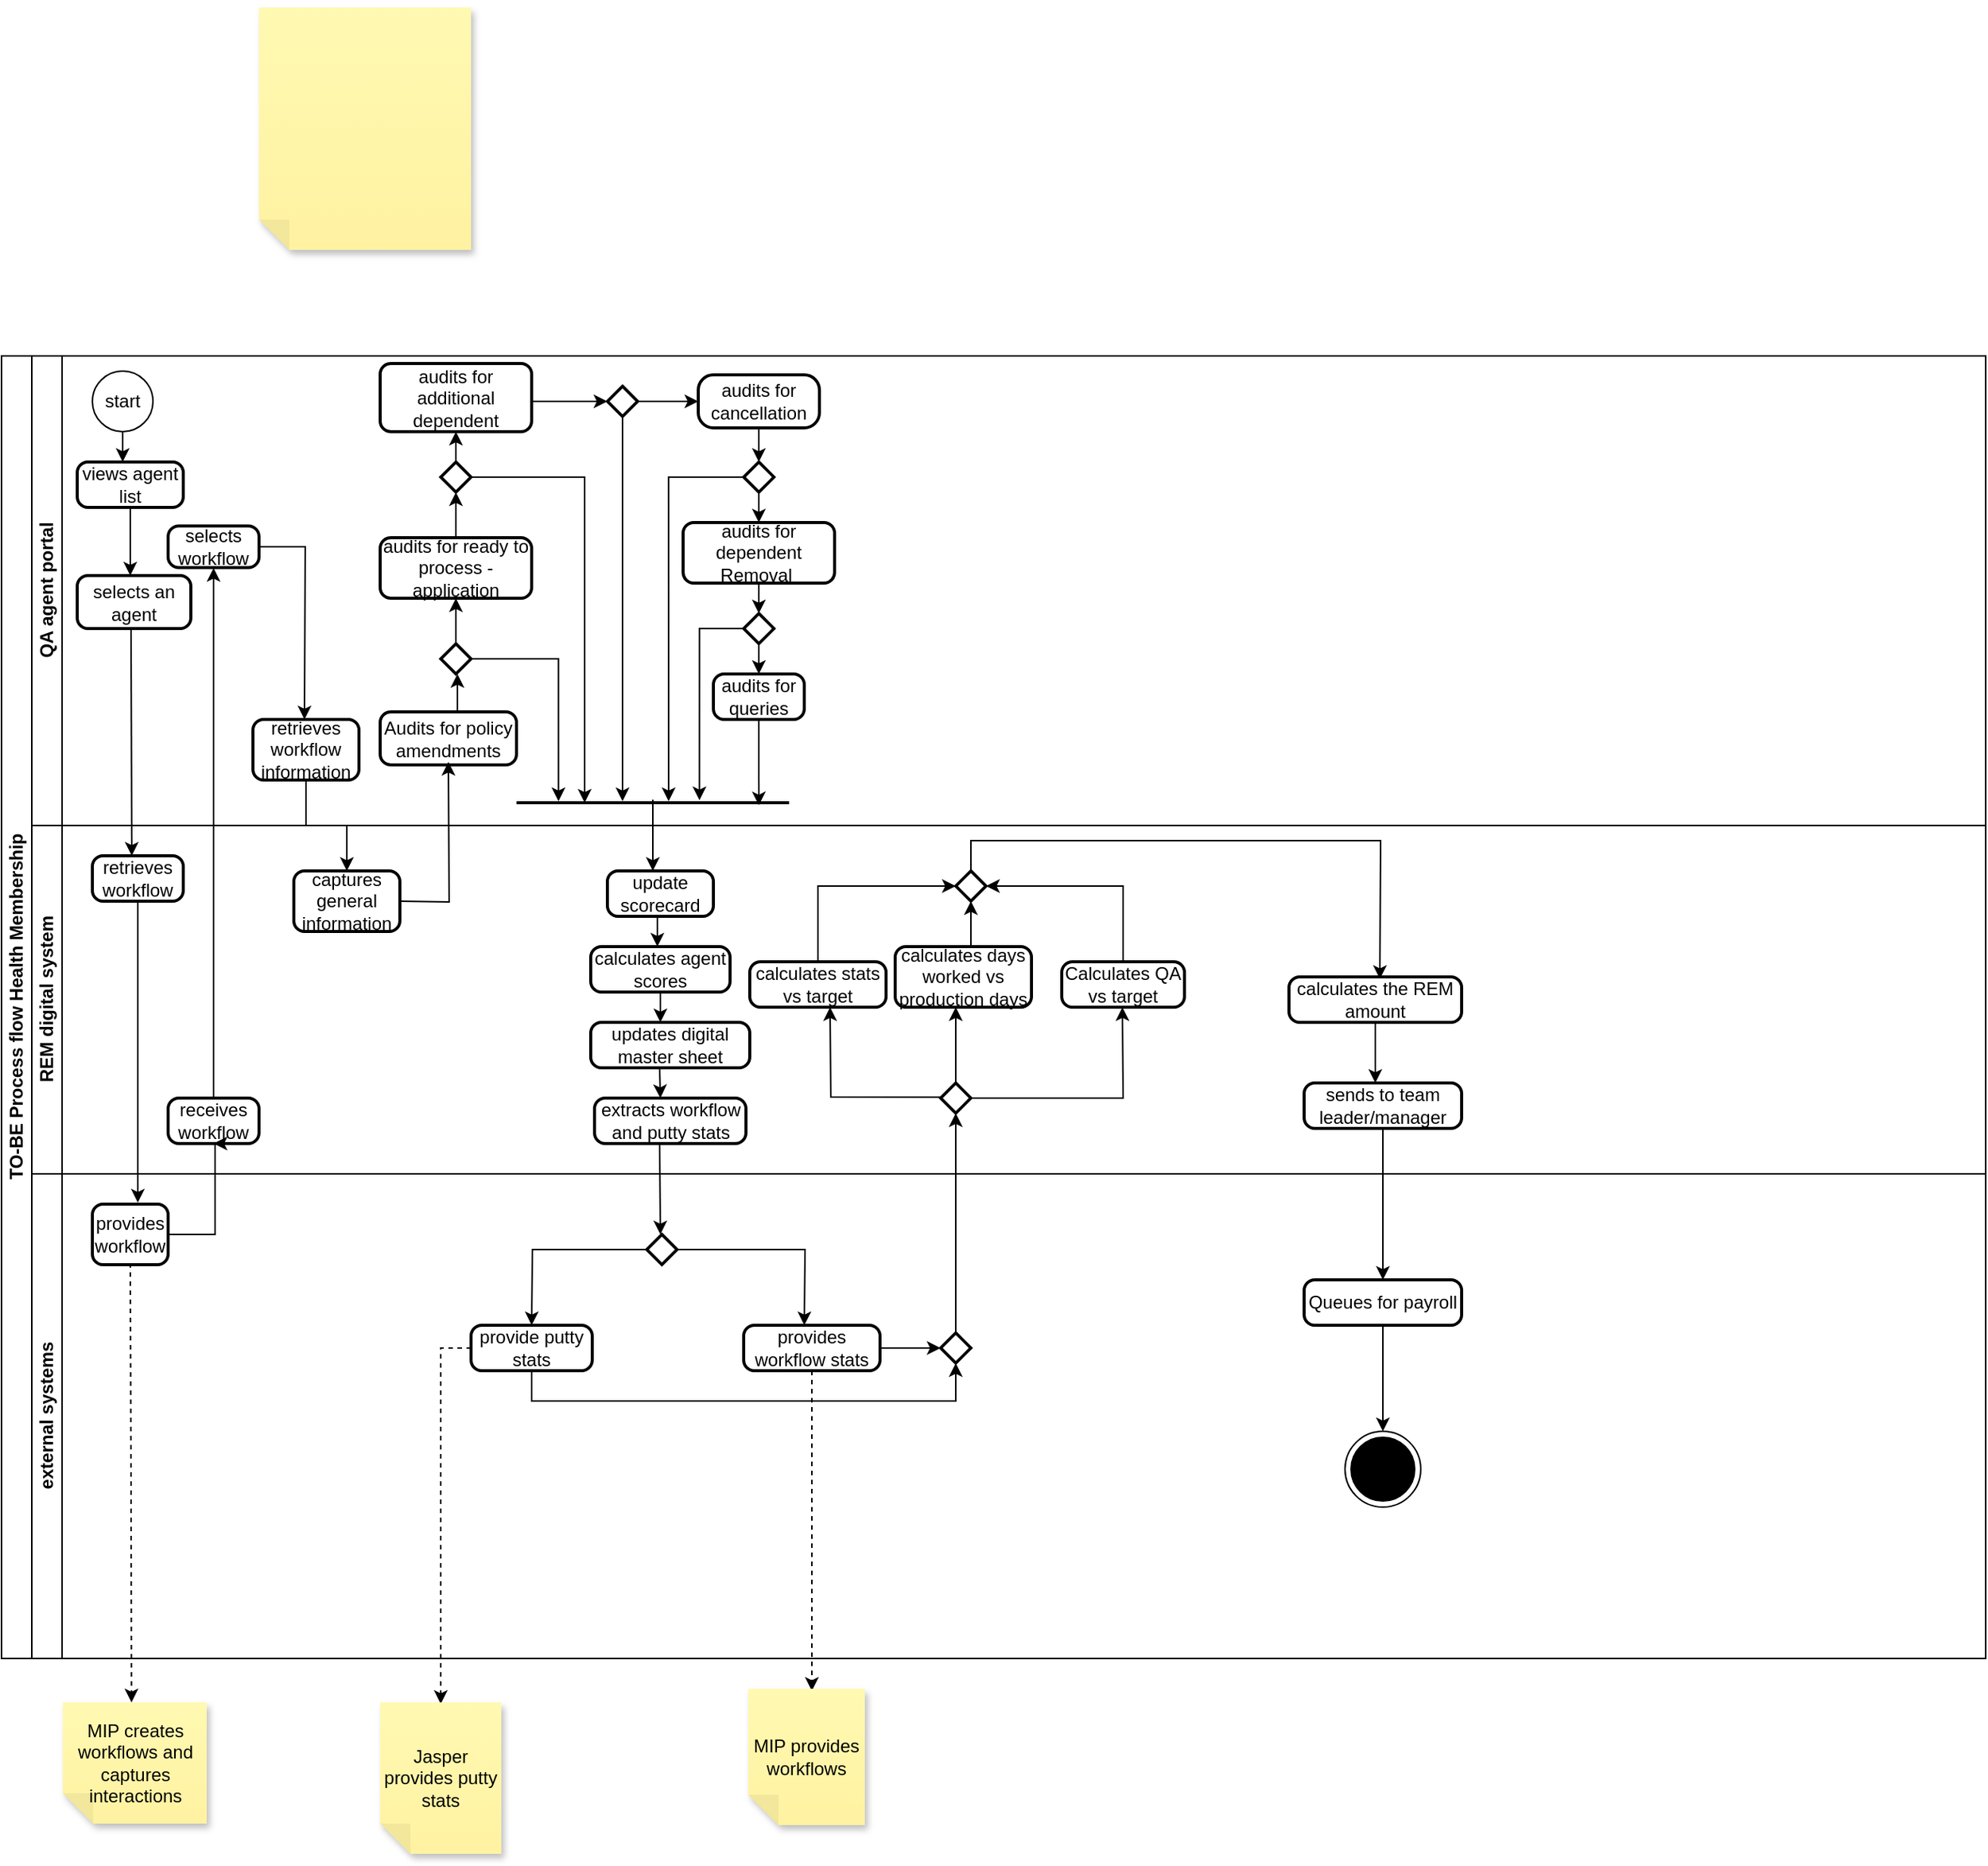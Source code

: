 <mxfile version="26.0.11">
  <diagram name="Page-1" id="Mo5LXh9xZfSiJ2UVL5K4">
    <mxGraphModel dx="794" dy="1554" grid="1" gridSize="10" guides="1" tooltips="1" connect="1" arrows="1" fold="1" page="1" pageScale="1" pageWidth="850" pageHeight="1100" math="0" shadow="0">
      <root>
        <mxCell id="0" />
        <mxCell id="1" parent="0" />
        <mxCell id="3YAbdTH7UzKuv2VdQoLU-1" value="TO-BE Process flow Health Membership" style="swimlane;html=1;childLayout=stackLayout;resizeParent=1;resizeParentMax=0;horizontal=0;startSize=20;horizontalStack=0;" parent="1" vertex="1">
          <mxGeometry x="60" y="190" width="1310" height="860" as="geometry" />
        </mxCell>
        <mxCell id="3YAbdTH7UzKuv2VdQoLU-2" value="QA agent portal" style="swimlane;html=1;startSize=20;horizontal=0;" parent="3YAbdTH7UzKuv2VdQoLU-1" vertex="1">
          <mxGeometry x="20" width="1290" height="310" as="geometry" />
        </mxCell>
        <mxCell id="YWEc_yPuf_eXvl1y4lAa-35" style="edgeStyle=orthogonalEdgeStyle;rounded=0;orthogonalLoop=1;jettySize=auto;html=1;exitX=0.5;exitY=1;exitDx=0;exitDy=0;" parent="3YAbdTH7UzKuv2VdQoLU-2" source="YWEc_yPuf_eXvl1y4lAa-24" edge="1">
          <mxGeometry relative="1" as="geometry">
            <mxPoint x="60" y="70" as="targetPoint" />
          </mxGeometry>
        </mxCell>
        <mxCell id="YWEc_yPuf_eXvl1y4lAa-24" value="start" style="ellipse;whiteSpace=wrap;html=1;" parent="3YAbdTH7UzKuv2VdQoLU-2" vertex="1">
          <mxGeometry x="40" y="10" width="40" height="40" as="geometry" />
        </mxCell>
        <mxCell id="YWEc_yPuf_eXvl1y4lAa-36" style="edgeStyle=orthogonalEdgeStyle;rounded=0;orthogonalLoop=1;jettySize=auto;html=1;exitX=0.5;exitY=1;exitDx=0;exitDy=0;" parent="3YAbdTH7UzKuv2VdQoLU-2" source="YWEc_yPuf_eXvl1y4lAa-26" edge="1">
          <mxGeometry relative="1" as="geometry">
            <mxPoint x="65" y="145" as="targetPoint" />
            <mxPoint x="65" y="105" as="sourcePoint" />
          </mxGeometry>
        </mxCell>
        <mxCell id="YWEc_yPuf_eXvl1y4lAa-26" value="views agent list" style="rounded=1;whiteSpace=wrap;html=1;absoluteArcSize=1;arcSize=14;strokeWidth=2;" parent="3YAbdTH7UzKuv2VdQoLU-2" vertex="1">
          <mxGeometry x="30" y="70" width="70" height="30" as="geometry" />
        </mxCell>
        <mxCell id="YWEc_yPuf_eXvl1y4lAa-27" value="selects an agent" style="rounded=1;whiteSpace=wrap;html=1;absoluteArcSize=1;arcSize=14;strokeWidth=2;" parent="3YAbdTH7UzKuv2VdQoLU-2" vertex="1">
          <mxGeometry x="30" y="145" width="75" height="35" as="geometry" />
        </mxCell>
        <mxCell id="YWEc_yPuf_eXvl1y4lAa-38" value="" style="endArrow=classic;html=1;rounded=0;" parent="3YAbdTH7UzKuv2VdQoLU-2" edge="1">
          <mxGeometry width="50" height="50" relative="1" as="geometry">
            <mxPoint x="65.5" y="180" as="sourcePoint" />
            <mxPoint x="66" y="330" as="targetPoint" />
          </mxGeometry>
        </mxCell>
        <mxCell id="YWEc_yPuf_eXvl1y4lAa-45" style="edgeStyle=orthogonalEdgeStyle;rounded=0;orthogonalLoop=1;jettySize=auto;html=1;exitX=0.5;exitY=0;exitDx=0;exitDy=0;" parent="3YAbdTH7UzKuv2VdQoLU-2" source="YWEc_yPuf_eXvl1y4lAa-46" edge="1">
          <mxGeometry relative="1" as="geometry">
            <mxPoint x="280" y="210" as="targetPoint" />
          </mxGeometry>
        </mxCell>
        <mxCell id="3YAbdTH7UzKuv2VdQoLU-25" value="Audits for policy amendments" style="rounded=1;whiteSpace=wrap;html=1;absoluteArcSize=1;arcSize=14;strokeWidth=2;" parent="3YAbdTH7UzKuv2VdQoLU-2" vertex="1">
          <mxGeometry x="230" y="235" width="90" height="35" as="geometry" />
        </mxCell>
        <mxCell id="YWEc_yPuf_eXvl1y4lAa-48" style="edgeStyle=orthogonalEdgeStyle;rounded=0;orthogonalLoop=1;jettySize=auto;html=1;exitX=0.5;exitY=0;exitDx=0;exitDy=0;exitPerimeter=0;" parent="3YAbdTH7UzKuv2VdQoLU-2" source="YWEc_yPuf_eXvl1y4lAa-46" edge="1">
          <mxGeometry relative="1" as="geometry">
            <mxPoint x="280" y="160" as="targetPoint" />
          </mxGeometry>
        </mxCell>
        <mxCell id="YWEc_yPuf_eXvl1y4lAa-46" value="" style="strokeWidth=2;html=1;shape=mxgraph.flowchart.decision;whiteSpace=wrap;" parent="3YAbdTH7UzKuv2VdQoLU-2" vertex="1">
          <mxGeometry x="270" y="190" width="20" height="20" as="geometry" />
        </mxCell>
        <mxCell id="YWEc_yPuf_eXvl1y4lAa-47" value="" style="edgeStyle=orthogonalEdgeStyle;rounded=0;orthogonalLoop=1;jettySize=auto;html=1;exitX=0.5;exitY=0;exitDx=0;exitDy=0;" parent="3YAbdTH7UzKuv2VdQoLU-2" edge="1">
          <mxGeometry relative="1" as="geometry">
            <mxPoint x="281" y="210" as="targetPoint" />
            <mxPoint x="276" y="235" as="sourcePoint" />
          </mxGeometry>
        </mxCell>
        <mxCell id="YWEc_yPuf_eXvl1y4lAa-49" style="edgeStyle=orthogonalEdgeStyle;rounded=0;orthogonalLoop=1;jettySize=auto;html=1;exitX=0.5;exitY=0;exitDx=0;exitDy=0;" parent="3YAbdTH7UzKuv2VdQoLU-2" source="3YAbdTH7UzKuv2VdQoLU-27" edge="1">
          <mxGeometry relative="1" as="geometry">
            <mxPoint x="280" y="90" as="targetPoint" />
          </mxGeometry>
        </mxCell>
        <mxCell id="3YAbdTH7UzKuv2VdQoLU-27" value="audits for r&lt;span style=&quot;line-height: 107%; font-family: Aptos, sans-serif;&quot;&gt;&lt;font style=&quot;font-size: 12px;&quot;&gt;eady to process - application&lt;/font&gt;&lt;/span&gt;" style="rounded=1;whiteSpace=wrap;html=1;absoluteArcSize=1;arcSize=14;strokeWidth=2;" parent="3YAbdTH7UzKuv2VdQoLU-2" vertex="1">
          <mxGeometry x="230" y="120" width="100" height="40" as="geometry" />
        </mxCell>
        <mxCell id="YWEc_yPuf_eXvl1y4lAa-51" style="edgeStyle=orthogonalEdgeStyle;rounded=0;orthogonalLoop=1;jettySize=auto;html=1;exitX=0.5;exitY=0;exitDx=0;exitDy=0;exitPerimeter=0;" parent="3YAbdTH7UzKuv2VdQoLU-2" source="YWEc_yPuf_eXvl1y4lAa-50" edge="1">
          <mxGeometry relative="1" as="geometry">
            <mxPoint x="280" y="50" as="targetPoint" />
          </mxGeometry>
        </mxCell>
        <mxCell id="YWEc_yPuf_eXvl1y4lAa-50" value="" style="strokeWidth=2;html=1;shape=mxgraph.flowchart.decision;whiteSpace=wrap;" parent="3YAbdTH7UzKuv2VdQoLU-2" vertex="1">
          <mxGeometry x="270" y="70" width="20" height="20" as="geometry" />
        </mxCell>
        <mxCell id="3YAbdTH7UzKuv2VdQoLU-33" value="audits for additional dependent" style="rounded=1;whiteSpace=wrap;html=1;absoluteArcSize=1;arcSize=14;strokeWidth=2;" parent="3YAbdTH7UzKuv2VdQoLU-2" vertex="1">
          <mxGeometry x="230" y="5" width="100" height="45" as="geometry" />
        </mxCell>
        <mxCell id="YWEc_yPuf_eXvl1y4lAa-54" value="" style="endArrow=classic;html=1;rounded=0;" parent="3YAbdTH7UzKuv2VdQoLU-2" edge="1">
          <mxGeometry width="50" height="50" relative="1" as="geometry">
            <mxPoint x="330" y="30" as="sourcePoint" />
            <mxPoint x="380" y="30" as="targetPoint" />
            <Array as="points">
              <mxPoint x="370" y="30" />
            </Array>
          </mxGeometry>
        </mxCell>
        <mxCell id="YWEc_yPuf_eXvl1y4lAa-58" style="edgeStyle=orthogonalEdgeStyle;rounded=0;orthogonalLoop=1;jettySize=auto;html=1;exitX=1;exitY=0.5;exitDx=0;exitDy=0;exitPerimeter=0;" parent="3YAbdTH7UzKuv2VdQoLU-2" source="YWEc_yPuf_eXvl1y4lAa-55" edge="1">
          <mxGeometry relative="1" as="geometry">
            <mxPoint x="440" y="30" as="targetPoint" />
          </mxGeometry>
        </mxCell>
        <mxCell id="YWEc_yPuf_eXvl1y4lAa-70" style="edgeStyle=orthogonalEdgeStyle;rounded=0;orthogonalLoop=1;jettySize=auto;html=1;exitX=0.5;exitY=1;exitDx=0;exitDy=0;exitPerimeter=0;" parent="3YAbdTH7UzKuv2VdQoLU-2" source="YWEc_yPuf_eXvl1y4lAa-55" edge="1">
          <mxGeometry relative="1" as="geometry">
            <mxPoint x="390" y="294" as="targetPoint" />
            <mxPoint x="390" y="54" as="sourcePoint" />
          </mxGeometry>
        </mxCell>
        <mxCell id="YWEc_yPuf_eXvl1y4lAa-55" value="" style="strokeWidth=2;html=1;shape=mxgraph.flowchart.decision;whiteSpace=wrap;" parent="3YAbdTH7UzKuv2VdQoLU-2" vertex="1">
          <mxGeometry x="380" y="20" width="20" height="20" as="geometry" />
        </mxCell>
        <mxCell id="YWEc_yPuf_eXvl1y4lAa-59" style="edgeStyle=orthogonalEdgeStyle;rounded=0;orthogonalLoop=1;jettySize=auto;html=1;exitX=0.5;exitY=1;exitDx=0;exitDy=0;" parent="3YAbdTH7UzKuv2VdQoLU-2" source="3YAbdTH7UzKuv2VdQoLU-35" edge="1">
          <mxGeometry relative="1" as="geometry">
            <mxPoint x="480" y="70" as="targetPoint" />
          </mxGeometry>
        </mxCell>
        <mxCell id="3YAbdTH7UzKuv2VdQoLU-35" value="audits for cancellation" style="rounded=1;whiteSpace=wrap;html=1;absoluteArcSize=1;arcSize=20;strokeWidth=2;" parent="3YAbdTH7UzKuv2VdQoLU-2" vertex="1">
          <mxGeometry x="440" y="12.5" width="80" height="35" as="geometry" />
        </mxCell>
        <mxCell id="YWEc_yPuf_eXvl1y4lAa-61" style="edgeStyle=orthogonalEdgeStyle;rounded=0;orthogonalLoop=1;jettySize=auto;html=1;exitX=0.5;exitY=1;exitDx=0;exitDy=0;exitPerimeter=0;" parent="3YAbdTH7UzKuv2VdQoLU-2" source="YWEc_yPuf_eXvl1y4lAa-60" edge="1">
          <mxGeometry relative="1" as="geometry">
            <mxPoint x="480" y="110" as="targetPoint" />
          </mxGeometry>
        </mxCell>
        <mxCell id="YWEc_yPuf_eXvl1y4lAa-60" value="" style="strokeWidth=2;html=1;shape=mxgraph.flowchart.decision;whiteSpace=wrap;" parent="3YAbdTH7UzKuv2VdQoLU-2" vertex="1">
          <mxGeometry x="470" y="70" width="20" height="20" as="geometry" />
        </mxCell>
        <mxCell id="YWEc_yPuf_eXvl1y4lAa-63" style="edgeStyle=orthogonalEdgeStyle;rounded=0;orthogonalLoop=1;jettySize=auto;html=1;exitX=0.5;exitY=1;exitDx=0;exitDy=0;" parent="3YAbdTH7UzKuv2VdQoLU-2" source="3YAbdTH7UzKuv2VdQoLU-43" edge="1">
          <mxGeometry relative="1" as="geometry">
            <mxPoint x="480" y="170" as="targetPoint" />
          </mxGeometry>
        </mxCell>
        <mxCell id="3YAbdTH7UzKuv2VdQoLU-43" value="audits for dependent Removal&amp;nbsp;" style="rounded=1;whiteSpace=wrap;html=1;absoluteArcSize=1;arcSize=14;strokeWidth=2;" parent="3YAbdTH7UzKuv2VdQoLU-2" vertex="1">
          <mxGeometry x="430" y="110" width="100" height="40" as="geometry" />
        </mxCell>
        <mxCell id="3YAbdTH7UzKuv2VdQoLU-49" value="audits for queries" style="rounded=1;whiteSpace=wrap;html=1;absoluteArcSize=1;arcSize=14;strokeWidth=2;" parent="3YAbdTH7UzKuv2VdQoLU-2" vertex="1">
          <mxGeometry x="450" y="210" width="60" height="30" as="geometry" />
        </mxCell>
        <mxCell id="YWEc_yPuf_eXvl1y4lAa-65" style="edgeStyle=orthogonalEdgeStyle;rounded=0;orthogonalLoop=1;jettySize=auto;html=1;exitX=0.5;exitY=1;exitDx=0;exitDy=0;exitPerimeter=0;" parent="3YAbdTH7UzKuv2VdQoLU-2" source="YWEc_yPuf_eXvl1y4lAa-64" edge="1">
          <mxGeometry relative="1" as="geometry">
            <mxPoint x="480" y="210" as="targetPoint" />
          </mxGeometry>
        </mxCell>
        <mxCell id="YWEc_yPuf_eXvl1y4lAa-64" value="" style="strokeWidth=2;html=1;shape=mxgraph.flowchart.decision;whiteSpace=wrap;" parent="3YAbdTH7UzKuv2VdQoLU-2" vertex="1">
          <mxGeometry x="470" y="170" width="20" height="20" as="geometry" />
        </mxCell>
        <mxCell id="YWEc_yPuf_eXvl1y4lAa-66" value="" style="line;strokeWidth=2;html=1;" parent="3YAbdTH7UzKuv2VdQoLU-2" vertex="1">
          <mxGeometry x="320" y="290" width="180" height="10" as="geometry" />
        </mxCell>
        <mxCell id="YWEc_yPuf_eXvl1y4lAa-67" style="edgeStyle=orthogonalEdgeStyle;rounded=0;orthogonalLoop=1;jettySize=auto;html=1;exitX=1;exitY=0.5;exitDx=0;exitDy=0;exitPerimeter=0;entryX=0.25;entryY=0.5;entryDx=0;entryDy=0;entryPerimeter=0;" parent="3YAbdTH7UzKuv2VdQoLU-2" source="YWEc_yPuf_eXvl1y4lAa-50" target="YWEc_yPuf_eXvl1y4lAa-66" edge="1">
          <mxGeometry relative="1" as="geometry" />
        </mxCell>
        <mxCell id="YWEc_yPuf_eXvl1y4lAa-69" style="edgeStyle=orthogonalEdgeStyle;rounded=0;orthogonalLoop=1;jettySize=auto;html=1;exitX=1;exitY=0.5;exitDx=0;exitDy=0;exitPerimeter=0;entryX=0.154;entryY=0.4;entryDx=0;entryDy=0;entryPerimeter=0;" parent="3YAbdTH7UzKuv2VdQoLU-2" source="YWEc_yPuf_eXvl1y4lAa-46" target="YWEc_yPuf_eXvl1y4lAa-66" edge="1">
          <mxGeometry relative="1" as="geometry" />
        </mxCell>
        <mxCell id="YWEc_yPuf_eXvl1y4lAa-71" style="edgeStyle=orthogonalEdgeStyle;rounded=0;orthogonalLoop=1;jettySize=auto;html=1;exitX=0;exitY=0.5;exitDx=0;exitDy=0;exitPerimeter=0;entryX=0.558;entryY=0.4;entryDx=0;entryDy=0;entryPerimeter=0;" parent="3YAbdTH7UzKuv2VdQoLU-2" source="YWEc_yPuf_eXvl1y4lAa-60" target="YWEc_yPuf_eXvl1y4lAa-66" edge="1">
          <mxGeometry relative="1" as="geometry">
            <mxPoint x="409" y="290" as="targetPoint" />
          </mxGeometry>
        </mxCell>
        <mxCell id="YWEc_yPuf_eXvl1y4lAa-72" style="edgeStyle=orthogonalEdgeStyle;rounded=0;orthogonalLoop=1;jettySize=auto;html=1;exitX=0;exitY=0.5;exitDx=0;exitDy=0;exitPerimeter=0;entryX=0.671;entryY=0.333;entryDx=0;entryDy=0;entryPerimeter=0;" parent="3YAbdTH7UzKuv2VdQoLU-2" source="YWEc_yPuf_eXvl1y4lAa-64" target="YWEc_yPuf_eXvl1y4lAa-66" edge="1">
          <mxGeometry relative="1" as="geometry" />
        </mxCell>
        <mxCell id="YWEc_yPuf_eXvl1y4lAa-73" style="edgeStyle=orthogonalEdgeStyle;rounded=0;orthogonalLoop=1;jettySize=auto;html=1;exitX=0.5;exitY=1;exitDx=0;exitDy=0;entryX=0.889;entryY=0.667;entryDx=0;entryDy=0;entryPerimeter=0;" parent="3YAbdTH7UzKuv2VdQoLU-2" source="3YAbdTH7UzKuv2VdQoLU-49" target="YWEc_yPuf_eXvl1y4lAa-66" edge="1">
          <mxGeometry relative="1" as="geometry" />
        </mxCell>
        <mxCell id="9tu1RrZbz1C6bqo-8NHG-6" style="edgeStyle=orthogonalEdgeStyle;rounded=0;orthogonalLoop=1;jettySize=auto;html=1;exitX=1;exitY=0.5;exitDx=0;exitDy=0;" edge="1" parent="3YAbdTH7UzKuv2VdQoLU-2" source="9tu1RrZbz1C6bqo-8NHG-5">
          <mxGeometry relative="1" as="geometry">
            <mxPoint x="180" y="240" as="targetPoint" />
          </mxGeometry>
        </mxCell>
        <mxCell id="9tu1RrZbz1C6bqo-8NHG-5" value="selects workflow" style="rounded=1;whiteSpace=wrap;html=1;absoluteArcSize=1;arcSize=14;strokeWidth=2;" vertex="1" parent="3YAbdTH7UzKuv2VdQoLU-2">
          <mxGeometry x="90" y="112.25" width="60" height="27.5" as="geometry" />
        </mxCell>
        <mxCell id="9tu1RrZbz1C6bqo-8NHG-7" value="retrieves workflow information" style="rounded=1;whiteSpace=wrap;html=1;absoluteArcSize=1;arcSize=14;strokeWidth=2;" vertex="1" parent="3YAbdTH7UzKuv2VdQoLU-2">
          <mxGeometry x="146" y="240" width="70" height="40" as="geometry" />
        </mxCell>
        <mxCell id="3YAbdTH7UzKuv2VdQoLU-23" value="REM digital system" style="swimlane;html=1;startSize=20;horizontal=0;" parent="3YAbdTH7UzKuv2VdQoLU-1" vertex="1">
          <mxGeometry x="20" y="310" width="1290" height="230" as="geometry" />
        </mxCell>
        <mxCell id="3YAbdTH7UzKuv2VdQoLU-51" value="captures general information" style="rounded=1;whiteSpace=wrap;html=1;absoluteArcSize=1;arcSize=14;strokeWidth=2;" parent="3YAbdTH7UzKuv2VdQoLU-23" vertex="1">
          <mxGeometry x="173" y="30" width="70" height="40" as="geometry" />
        </mxCell>
        <mxCell id="YWEc_yPuf_eXvl1y4lAa-39" style="edgeStyle=orthogonalEdgeStyle;rounded=0;orthogonalLoop=1;jettySize=auto;html=1;exitX=0.5;exitY=1;exitDx=0;exitDy=0;" parent="3YAbdTH7UzKuv2VdQoLU-23" source="YWEc_yPuf_eXvl1y4lAa-9" edge="1">
          <mxGeometry relative="1" as="geometry">
            <mxPoint x="70" y="249" as="targetPoint" />
            <mxPoint x="70" y="69" as="sourcePoint" />
          </mxGeometry>
        </mxCell>
        <mxCell id="YWEc_yPuf_eXvl1y4lAa-9" value="retrieves workflow" style="rounded=1;whiteSpace=wrap;html=1;absoluteArcSize=1;arcSize=14;strokeWidth=2;" parent="3YAbdTH7UzKuv2VdQoLU-23" vertex="1">
          <mxGeometry x="40" y="20" width="60" height="30" as="geometry" />
        </mxCell>
        <mxCell id="YWEc_yPuf_eXvl1y4lAa-74" value="" style="endArrow=classic;html=1;rounded=0;" parent="3YAbdTH7UzKuv2VdQoLU-23" edge="1">
          <mxGeometry width="50" height="50" relative="1" as="geometry">
            <mxPoint x="410" y="-17" as="sourcePoint" />
            <mxPoint x="410" y="30" as="targetPoint" />
          </mxGeometry>
        </mxCell>
        <mxCell id="YWEc_yPuf_eXvl1y4lAa-76" style="edgeStyle=orthogonalEdgeStyle;rounded=0;orthogonalLoop=1;jettySize=auto;html=1;exitX=0.5;exitY=1;exitDx=0;exitDy=0;" parent="3YAbdTH7UzKuv2VdQoLU-23" edge="1">
          <mxGeometry relative="1" as="geometry">
            <mxPoint x="413" y="80" as="targetPoint" />
            <mxPoint x="418" y="60" as="sourcePoint" />
          </mxGeometry>
        </mxCell>
        <mxCell id="3YAbdTH7UzKuv2VdQoLU-53" value="update scorecard" style="rounded=1;whiteSpace=wrap;html=1;absoluteArcSize=1;arcSize=14;strokeWidth=2;" parent="3YAbdTH7UzKuv2VdQoLU-23" vertex="1">
          <mxGeometry x="380" y="30" width="70" height="30" as="geometry" />
        </mxCell>
        <mxCell id="YWEc_yPuf_eXvl1y4lAa-77" style="edgeStyle=orthogonalEdgeStyle;rounded=0;orthogonalLoop=1;jettySize=auto;html=1;exitX=0.5;exitY=1;exitDx=0;exitDy=0;" parent="3YAbdTH7UzKuv2VdQoLU-23" source="3YAbdTH7UzKuv2VdQoLU-71" edge="1">
          <mxGeometry relative="1" as="geometry">
            <mxPoint x="415" y="130" as="targetPoint" />
          </mxGeometry>
        </mxCell>
        <mxCell id="3YAbdTH7UzKuv2VdQoLU-71" value="calculates agent scores" style="rounded=1;whiteSpace=wrap;html=1;absoluteArcSize=1;arcSize=14;strokeWidth=2;" parent="3YAbdTH7UzKuv2VdQoLU-23" vertex="1">
          <mxGeometry x="369" y="80" width="92" height="30" as="geometry" />
        </mxCell>
        <mxCell id="YWEc_yPuf_eXvl1y4lAa-79" style="edgeStyle=orthogonalEdgeStyle;rounded=0;orthogonalLoop=1;jettySize=auto;html=1;exitX=0.5;exitY=1;exitDx=0;exitDy=0;" parent="3YAbdTH7UzKuv2VdQoLU-23" edge="1">
          <mxGeometry relative="1" as="geometry">
            <mxPoint x="415" y="180" as="targetPoint" />
            <mxPoint x="414.5" y="160" as="sourcePoint" />
          </mxGeometry>
        </mxCell>
        <mxCell id="3YAbdTH7UzKuv2VdQoLU-55" value="updates digital master sheet" style="rounded=1;whiteSpace=wrap;html=1;absoluteArcSize=1;arcSize=14;strokeWidth=2;" parent="3YAbdTH7UzKuv2VdQoLU-23" vertex="1">
          <mxGeometry x="369" y="130" width="105" height="30" as="geometry" />
        </mxCell>
        <mxCell id="3YAbdTH7UzKuv2VdQoLU-72" value="extracts workflow and putty stats" style="rounded=1;whiteSpace=wrap;html=1;absoluteArcSize=1;arcSize=14;strokeWidth=2;" parent="3YAbdTH7UzKuv2VdQoLU-23" vertex="1">
          <mxGeometry x="371.5" y="180" width="100" height="30" as="geometry" />
        </mxCell>
        <mxCell id="YWEc_yPuf_eXvl1y4lAa-82" value="" style="endArrow=classic;html=1;rounded=0;" parent="3YAbdTH7UzKuv2VdQoLU-23" edge="1">
          <mxGeometry width="50" height="50" relative="1" as="geometry">
            <mxPoint x="414.5" y="210" as="sourcePoint" />
            <mxPoint x="415" y="270" as="targetPoint" />
            <Array as="points" />
          </mxGeometry>
        </mxCell>
        <mxCell id="3YAbdTH7UzKuv2VdQoLU-61" value="calculates stats vs target" style="rounded=1;whiteSpace=wrap;html=1;absoluteArcSize=1;arcSize=14;strokeWidth=2;" parent="3YAbdTH7UzKuv2VdQoLU-23" vertex="1">
          <mxGeometry x="474" y="90" width="90" height="30" as="geometry" />
        </mxCell>
        <mxCell id="YWEc_yPuf_eXvl1y4lAa-103" style="edgeStyle=orthogonalEdgeStyle;rounded=0;orthogonalLoop=1;jettySize=auto;html=1;exitX=0.5;exitY=0;exitDx=0;exitDy=0;" parent="3YAbdTH7UzKuv2VdQoLU-23" source="3YAbdTH7UzKuv2VdQoLU-63" edge="1">
          <mxGeometry relative="1" as="geometry">
            <mxPoint x="620" y="50" as="targetPoint" />
          </mxGeometry>
        </mxCell>
        <mxCell id="3YAbdTH7UzKuv2VdQoLU-63" value="calculates days worked vs production days" style="rounded=1;whiteSpace=wrap;html=1;absoluteArcSize=1;arcSize=14;strokeWidth=2;" parent="3YAbdTH7UzKuv2VdQoLU-23" vertex="1">
          <mxGeometry x="570" y="80" width="90" height="40" as="geometry" />
        </mxCell>
        <mxCell id="3YAbdTH7UzKuv2VdQoLU-64" value="Calculates QA vs target" style="rounded=1;whiteSpace=wrap;html=1;absoluteArcSize=1;arcSize=14;strokeWidth=2;" parent="3YAbdTH7UzKuv2VdQoLU-23" vertex="1">
          <mxGeometry x="680" y="90" width="81" height="30" as="geometry" />
        </mxCell>
        <mxCell id="YWEc_yPuf_eXvl1y4lAa-108" style="edgeStyle=orthogonalEdgeStyle;rounded=0;orthogonalLoop=1;jettySize=auto;html=1;exitX=0.5;exitY=0;exitDx=0;exitDy=0;exitPerimeter=0;" parent="3YAbdTH7UzKuv2VdQoLU-23" source="YWEc_yPuf_eXvl1y4lAa-105" edge="1">
          <mxGeometry relative="1" as="geometry">
            <mxPoint x="890" y="101.333" as="targetPoint" />
          </mxGeometry>
        </mxCell>
        <mxCell id="YWEc_yPuf_eXvl1y4lAa-105" value="" style="strokeWidth=2;html=1;shape=mxgraph.flowchart.decision;whiteSpace=wrap;" parent="3YAbdTH7UzKuv2VdQoLU-23" vertex="1">
          <mxGeometry x="610" y="30" width="20" height="20" as="geometry" />
        </mxCell>
        <mxCell id="YWEc_yPuf_eXvl1y4lAa-106" style="edgeStyle=orthogonalEdgeStyle;rounded=0;orthogonalLoop=1;jettySize=auto;html=1;exitX=0.5;exitY=0;exitDx=0;exitDy=0;entryX=0;entryY=0.5;entryDx=0;entryDy=0;entryPerimeter=0;" parent="3YAbdTH7UzKuv2VdQoLU-23" source="3YAbdTH7UzKuv2VdQoLU-61" target="YWEc_yPuf_eXvl1y4lAa-105" edge="1">
          <mxGeometry relative="1" as="geometry" />
        </mxCell>
        <mxCell id="YWEc_yPuf_eXvl1y4lAa-107" style="edgeStyle=orthogonalEdgeStyle;rounded=0;orthogonalLoop=1;jettySize=auto;html=1;exitX=0.5;exitY=0;exitDx=0;exitDy=0;entryX=1;entryY=0.5;entryDx=0;entryDy=0;entryPerimeter=0;" parent="3YAbdTH7UzKuv2VdQoLU-23" source="3YAbdTH7UzKuv2VdQoLU-64" target="YWEc_yPuf_eXvl1y4lAa-105" edge="1">
          <mxGeometry relative="1" as="geometry" />
        </mxCell>
        <mxCell id="YWEc_yPuf_eXvl1y4lAa-109" style="edgeStyle=orthogonalEdgeStyle;rounded=0;orthogonalLoop=1;jettySize=auto;html=1;exitX=0.5;exitY=1;exitDx=0;exitDy=0;" parent="3YAbdTH7UzKuv2VdQoLU-23" source="3YAbdTH7UzKuv2VdQoLU-66" edge="1">
          <mxGeometry relative="1" as="geometry">
            <mxPoint x="887" y="170" as="targetPoint" />
          </mxGeometry>
        </mxCell>
        <mxCell id="3YAbdTH7UzKuv2VdQoLU-66" value="calculates the REM amount" style="rounded=1;whiteSpace=wrap;html=1;absoluteArcSize=1;arcSize=14;strokeWidth=2;" parent="3YAbdTH7UzKuv2VdQoLU-23" vertex="1">
          <mxGeometry x="830" y="100" width="114" height="30" as="geometry" />
        </mxCell>
        <mxCell id="YWEc_yPuf_eXvl1y4lAa-110" style="edgeStyle=orthogonalEdgeStyle;rounded=0;orthogonalLoop=1;jettySize=auto;html=1;exitX=0.5;exitY=1;exitDx=0;exitDy=0;" parent="3YAbdTH7UzKuv2VdQoLU-23" source="3YAbdTH7UzKuv2VdQoLU-67" edge="1">
          <mxGeometry relative="1" as="geometry">
            <mxPoint x="892" y="300" as="targetPoint" />
          </mxGeometry>
        </mxCell>
        <mxCell id="3YAbdTH7UzKuv2VdQoLU-67" value="sends to team leader/manager" style="rounded=1;whiteSpace=wrap;html=1;absoluteArcSize=1;arcSize=14;strokeWidth=2;" parent="3YAbdTH7UzKuv2VdQoLU-23" vertex="1">
          <mxGeometry x="840" y="170" width="104" height="30" as="geometry" />
        </mxCell>
        <mxCell id="9tu1RrZbz1C6bqo-8NHG-3" style="edgeStyle=orthogonalEdgeStyle;rounded=0;orthogonalLoop=1;jettySize=auto;html=1;exitX=0.5;exitY=0;exitDx=0;exitDy=0;" edge="1" parent="3YAbdTH7UzKuv2VdQoLU-23" source="9tu1RrZbz1C6bqo-8NHG-2">
          <mxGeometry relative="1" as="geometry">
            <mxPoint x="120" y="-170" as="targetPoint" />
          </mxGeometry>
        </mxCell>
        <mxCell id="9tu1RrZbz1C6bqo-8NHG-2" value="receives workflow" style="rounded=1;whiteSpace=wrap;html=1;absoluteArcSize=1;arcSize=14;strokeWidth=2;" vertex="1" parent="3YAbdTH7UzKuv2VdQoLU-23">
          <mxGeometry x="90" y="180" width="60" height="30" as="geometry" />
        </mxCell>
        <mxCell id="3YAbdTH7UzKuv2VdQoLU-50" value="external systems" style="swimlane;html=1;startSize=20;horizontal=0;" parent="3YAbdTH7UzKuv2VdQoLU-1" vertex="1">
          <mxGeometry x="20" y="540" width="1290" height="320" as="geometry" />
        </mxCell>
        <mxCell id="YWEc_yPuf_eXvl1y4lAa-12" style="edgeStyle=orthogonalEdgeStyle;rounded=0;orthogonalLoop=1;jettySize=auto;html=1;exitX=1;exitY=0.5;exitDx=0;exitDy=0;" parent="3YAbdTH7UzKuv2VdQoLU-50" source="YWEc_yPuf_eXvl1y4lAa-11" edge="1">
          <mxGeometry relative="1" as="geometry">
            <mxPoint x="120" y="-20" as="targetPoint" />
            <mxPoint x="100" y="40" as="sourcePoint" />
            <Array as="points">
              <mxPoint x="121" y="40" />
            </Array>
          </mxGeometry>
        </mxCell>
        <mxCell id="YWEc_yPuf_eXvl1y4lAa-11" value="provides workflow" style="rounded=1;whiteSpace=wrap;html=1;absoluteArcSize=1;arcSize=14;strokeWidth=2;" parent="3YAbdTH7UzKuv2VdQoLU-50" vertex="1">
          <mxGeometry x="40" y="20" width="50" height="40" as="geometry" />
        </mxCell>
        <mxCell id="YWEc_yPuf_eXvl1y4lAa-91" style="edgeStyle=orthogonalEdgeStyle;rounded=0;orthogonalLoop=1;jettySize=auto;html=1;exitX=1;exitY=0.5;exitDx=0;exitDy=0;" parent="3YAbdTH7UzKuv2VdQoLU-50" source="YWEc_yPuf_eXvl1y4lAa-92" edge="1">
          <mxGeometry relative="1" as="geometry">
            <mxPoint x="600" y="115" as="targetPoint" />
          </mxGeometry>
        </mxCell>
        <mxCell id="YWEc_yPuf_eXvl1y4lAa-96" style="edgeStyle=orthogonalEdgeStyle;rounded=0;orthogonalLoop=1;jettySize=auto;html=1;exitX=0.5;exitY=1;exitDx=0;exitDy=0;dashed=1;" parent="3YAbdTH7UzKuv2VdQoLU-50" source="3YAbdTH7UzKuv2VdQoLU-15" edge="1">
          <mxGeometry relative="1" as="geometry">
            <mxPoint x="515" y="341.333" as="targetPoint" />
          </mxGeometry>
        </mxCell>
        <mxCell id="3YAbdTH7UzKuv2VdQoLU-15" value="provides workflow stats" style="rounded=1;whiteSpace=wrap;html=1;absoluteArcSize=1;arcSize=14;strokeWidth=2;" parent="3YAbdTH7UzKuv2VdQoLU-50" vertex="1">
          <mxGeometry x="470" y="100" width="90" height="30" as="geometry" />
        </mxCell>
        <mxCell id="YWEc_yPuf_eXvl1y4lAa-84" style="edgeStyle=orthogonalEdgeStyle;rounded=0;orthogonalLoop=1;jettySize=auto;html=1;exitX=1;exitY=0.5;exitDx=0;exitDy=0;exitPerimeter=0;" parent="3YAbdTH7UzKuv2VdQoLU-50" source="YWEc_yPuf_eXvl1y4lAa-83" edge="1">
          <mxGeometry relative="1" as="geometry">
            <mxPoint x="510" y="100" as="targetPoint" />
          </mxGeometry>
        </mxCell>
        <mxCell id="YWEc_yPuf_eXvl1y4lAa-88" style="edgeStyle=orthogonalEdgeStyle;rounded=0;orthogonalLoop=1;jettySize=auto;html=1;exitX=0;exitY=0.5;exitDx=0;exitDy=0;exitPerimeter=0;" parent="3YAbdTH7UzKuv2VdQoLU-50" source="YWEc_yPuf_eXvl1y4lAa-83" edge="1">
          <mxGeometry relative="1" as="geometry">
            <mxPoint x="330" y="100" as="targetPoint" />
          </mxGeometry>
        </mxCell>
        <mxCell id="YWEc_yPuf_eXvl1y4lAa-83" value="" style="strokeWidth=2;html=1;shape=mxgraph.flowchart.decision;whiteSpace=wrap;" parent="3YAbdTH7UzKuv2VdQoLU-50" vertex="1">
          <mxGeometry x="406" y="40" width="20" height="20" as="geometry" />
        </mxCell>
        <mxCell id="YWEc_yPuf_eXvl1y4lAa-97" style="edgeStyle=orthogonalEdgeStyle;rounded=0;orthogonalLoop=1;jettySize=auto;html=1;exitX=0;exitY=0.5;exitDx=0;exitDy=0;dashed=1;" parent="3YAbdTH7UzKuv2VdQoLU-50" source="3YAbdTH7UzKuv2VdQoLU-13" edge="1">
          <mxGeometry relative="1" as="geometry">
            <mxPoint x="270" y="350" as="targetPoint" />
          </mxGeometry>
        </mxCell>
        <mxCell id="3YAbdTH7UzKuv2VdQoLU-13" value="provide putty stats" style="rounded=1;whiteSpace=wrap;html=1;absoluteArcSize=1;arcSize=14;strokeWidth=2;" parent="3YAbdTH7UzKuv2VdQoLU-50" vertex="1">
          <mxGeometry x="290" y="100" width="80" height="30" as="geometry" />
        </mxCell>
        <mxCell id="YWEc_yPuf_eXvl1y4lAa-94" style="edgeStyle=orthogonalEdgeStyle;rounded=0;orthogonalLoop=1;jettySize=auto;html=1;exitX=0.5;exitY=0;exitDx=0;exitDy=0;exitPerimeter=0;" parent="3YAbdTH7UzKuv2VdQoLU-50" source="YWEc_yPuf_eXvl1y4lAa-98" edge="1">
          <mxGeometry relative="1" as="geometry">
            <mxPoint x="610" y="-40" as="targetPoint" />
          </mxGeometry>
        </mxCell>
        <mxCell id="YWEc_yPuf_eXvl1y4lAa-92" value="" style="strokeWidth=2;html=1;shape=mxgraph.flowchart.decision;whiteSpace=wrap;" parent="3YAbdTH7UzKuv2VdQoLU-50" vertex="1">
          <mxGeometry x="600" y="105" width="20" height="20" as="geometry" />
        </mxCell>
        <mxCell id="YWEc_yPuf_eXvl1y4lAa-93" value="" style="edgeStyle=orthogonalEdgeStyle;rounded=0;orthogonalLoop=1;jettySize=auto;html=1;exitX=1;exitY=0.5;exitDx=0;exitDy=0;" parent="3YAbdTH7UzKuv2VdQoLU-50" source="3YAbdTH7UzKuv2VdQoLU-15" target="YWEc_yPuf_eXvl1y4lAa-92" edge="1">
          <mxGeometry relative="1" as="geometry">
            <mxPoint x="680" y="845" as="targetPoint" />
            <mxPoint x="640" y="845" as="sourcePoint" />
          </mxGeometry>
        </mxCell>
        <mxCell id="YWEc_yPuf_eXvl1y4lAa-95" style="edgeStyle=orthogonalEdgeStyle;rounded=0;orthogonalLoop=1;jettySize=auto;html=1;exitX=0.5;exitY=1;exitDx=0;exitDy=0;entryX=0.5;entryY=1;entryDx=0;entryDy=0;entryPerimeter=0;" parent="3YAbdTH7UzKuv2VdQoLU-50" source="3YAbdTH7UzKuv2VdQoLU-13" target="YWEc_yPuf_eXvl1y4lAa-92" edge="1">
          <mxGeometry relative="1" as="geometry" />
        </mxCell>
        <mxCell id="YWEc_yPuf_eXvl1y4lAa-100" style="edgeStyle=orthogonalEdgeStyle;rounded=0;orthogonalLoop=1;jettySize=auto;html=1;exitX=0.5;exitY=0;exitDx=0;exitDy=0;exitPerimeter=0;" parent="3YAbdTH7UzKuv2VdQoLU-50" source="YWEc_yPuf_eXvl1y4lAa-98" edge="1">
          <mxGeometry relative="1" as="geometry">
            <mxPoint x="610" y="-110" as="targetPoint" />
          </mxGeometry>
        </mxCell>
        <mxCell id="YWEc_yPuf_eXvl1y4lAa-101" style="edgeStyle=orthogonalEdgeStyle;rounded=0;orthogonalLoop=1;jettySize=auto;html=1;exitX=0.367;exitY=0.467;exitDx=0;exitDy=0;exitPerimeter=0;" parent="3YAbdTH7UzKuv2VdQoLU-50" source="YWEc_yPuf_eXvl1y4lAa-98" edge="1">
          <mxGeometry relative="1" as="geometry">
            <mxPoint x="527" y="-110" as="targetPoint" />
            <mxPoint x="587" y="-50" as="sourcePoint" />
          </mxGeometry>
        </mxCell>
        <mxCell id="YWEc_yPuf_eXvl1y4lAa-102" style="edgeStyle=orthogonalEdgeStyle;rounded=0;orthogonalLoop=1;jettySize=auto;html=1;exitX=1;exitY=0.5;exitDx=0;exitDy=0;exitPerimeter=0;" parent="3YAbdTH7UzKuv2VdQoLU-50" source="YWEc_yPuf_eXvl1y4lAa-98" edge="1">
          <mxGeometry relative="1" as="geometry">
            <mxPoint x="720" y="-110" as="targetPoint" />
          </mxGeometry>
        </mxCell>
        <mxCell id="YWEc_yPuf_eXvl1y4lAa-98" value="" style="strokeWidth=2;html=1;shape=mxgraph.flowchart.decision;whiteSpace=wrap;" parent="3YAbdTH7UzKuv2VdQoLU-50" vertex="1">
          <mxGeometry x="600" y="-60" width="20" height="20" as="geometry" />
        </mxCell>
        <mxCell id="YWEc_yPuf_eXvl1y4lAa-99" value="" style="edgeStyle=orthogonalEdgeStyle;rounded=0;orthogonalLoop=1;jettySize=auto;html=1;exitX=0.5;exitY=0;exitDx=0;exitDy=0;exitPerimeter=0;" parent="3YAbdTH7UzKuv2VdQoLU-50" source="YWEc_yPuf_eXvl1y4lAa-92" target="YWEc_yPuf_eXvl1y4lAa-98" edge="1">
          <mxGeometry relative="1" as="geometry">
            <mxPoint x="690" y="690" as="targetPoint" />
            <mxPoint x="690" y="835" as="sourcePoint" />
          </mxGeometry>
        </mxCell>
        <mxCell id="YWEc_yPuf_eXvl1y4lAa-112" style="edgeStyle=orthogonalEdgeStyle;rounded=0;orthogonalLoop=1;jettySize=auto;html=1;exitX=0.5;exitY=1;exitDx=0;exitDy=0;" parent="3YAbdTH7UzKuv2VdQoLU-50" source="3YAbdTH7UzKuv2VdQoLU-20" edge="1">
          <mxGeometry relative="1" as="geometry">
            <mxPoint x="892" y="170" as="targetPoint" />
          </mxGeometry>
        </mxCell>
        <mxCell id="3YAbdTH7UzKuv2VdQoLU-20" value="Queues for payroll" style="rounded=1;whiteSpace=wrap;html=1;absoluteArcSize=1;arcSize=14;strokeWidth=2;" parent="3YAbdTH7UzKuv2VdQoLU-50" vertex="1">
          <mxGeometry x="840" y="70" width="104" height="30" as="geometry" />
        </mxCell>
        <mxCell id="3YAbdTH7UzKuv2VdQoLU-21" value="" style="ellipse;html=1;shape=endState;fillColor=strokeColor;" parent="3YAbdTH7UzKuv2VdQoLU-50" vertex="1">
          <mxGeometry x="867" y="170" width="50" height="50" as="geometry" />
        </mxCell>
        <mxCell id="YWEc_yPuf_eXvl1y4lAa-41" style="edgeStyle=orthogonalEdgeStyle;rounded=0;orthogonalLoop=1;jettySize=auto;html=1;exitX=1;exitY=0.5;exitDx=0;exitDy=0;entryX=0.578;entryY=0.943;entryDx=0;entryDy=0;entryPerimeter=0;" parent="3YAbdTH7UzKuv2VdQoLU-1" edge="1">
          <mxGeometry relative="1" as="geometry">
            <mxPoint x="295.02" y="268.005" as="targetPoint" />
            <mxPoint x="263" y="360" as="sourcePoint" />
          </mxGeometry>
        </mxCell>
        <mxCell id="9tu1RrZbz1C6bqo-8NHG-9" style="edgeStyle=orthogonalEdgeStyle;rounded=0;orthogonalLoop=1;jettySize=auto;html=1;exitX=0.5;exitY=1;exitDx=0;exitDy=0;entryX=0.5;entryY=0;entryDx=0;entryDy=0;" edge="1" parent="3YAbdTH7UzKuv2VdQoLU-1" source="9tu1RrZbz1C6bqo-8NHG-7" target="3YAbdTH7UzKuv2VdQoLU-51">
          <mxGeometry relative="1" as="geometry" />
        </mxCell>
        <mxCell id="3YAbdTH7UzKuv2VdQoLU-80" value="MIP creates workflows and captures interactions" style="shape=note;whiteSpace=wrap;html=1;backgroundOutline=1;fontColor=#000000;darkOpacity=0.05;fillColor=#FFF9B2;strokeColor=none;fillStyle=solid;direction=west;gradientDirection=north;gradientColor=#FFF2A1;shadow=1;size=20;pointerEvents=1;" parent="1" vertex="1">
          <mxGeometry x="100.5" y="1079" width="95" height="80" as="geometry" />
        </mxCell>
        <mxCell id="3YAbdTH7UzKuv2VdQoLU-82" value="Jasper provides putty stats" style="shape=note;whiteSpace=wrap;html=1;backgroundOutline=1;fontColor=#000000;darkOpacity=0.05;fillColor=#FFF9B2;strokeColor=none;fillStyle=solid;direction=west;gradientDirection=north;gradientColor=#FFF2A1;shadow=1;size=20;pointerEvents=1;" parent="1" vertex="1">
          <mxGeometry x="310" y="1079" width="80" height="100" as="geometry" />
        </mxCell>
        <mxCell id="3YAbdTH7UzKuv2VdQoLU-83" value="MIP provides workflows" style="shape=note;whiteSpace=wrap;html=1;backgroundOutline=1;fontColor=#000000;darkOpacity=0.05;fillColor=#FFF9B2;strokeColor=none;fillStyle=solid;direction=west;gradientDirection=north;gradientColor=#FFF2A1;shadow=1;size=20;pointerEvents=1;" parent="1" vertex="1">
          <mxGeometry x="553" y="1070" width="77" height="90" as="geometry" />
        </mxCell>
        <mxCell id="YWEc_yPuf_eXvl1y4lAa-113" style="edgeStyle=orthogonalEdgeStyle;rounded=0;orthogonalLoop=1;jettySize=auto;html=1;exitX=0.5;exitY=1;exitDx=0;exitDy=0;entryX=0.523;entryY=1.075;entryDx=0;entryDy=0;entryPerimeter=0;dashed=1;" parent="1" edge="1">
          <mxGeometry relative="1" as="geometry">
            <mxPoint x="145" y="789" as="sourcePoint" />
            <mxPoint x="145.815" y="1079" as="targetPoint" />
          </mxGeometry>
        </mxCell>
        <mxCell id="9tu1RrZbz1C6bqo-8NHG-1" value="" style="shape=note;whiteSpace=wrap;html=1;backgroundOutline=1;fontColor=#000000;darkOpacity=0.05;fillColor=#FFF9B2;strokeColor=none;fillStyle=solid;direction=west;gradientDirection=north;gradientColor=#FFF2A1;shadow=1;size=20;pointerEvents=1;" vertex="1" parent="1">
          <mxGeometry x="230" y="-40" width="140" height="160" as="geometry" />
        </mxCell>
      </root>
    </mxGraphModel>
  </diagram>
</mxfile>
